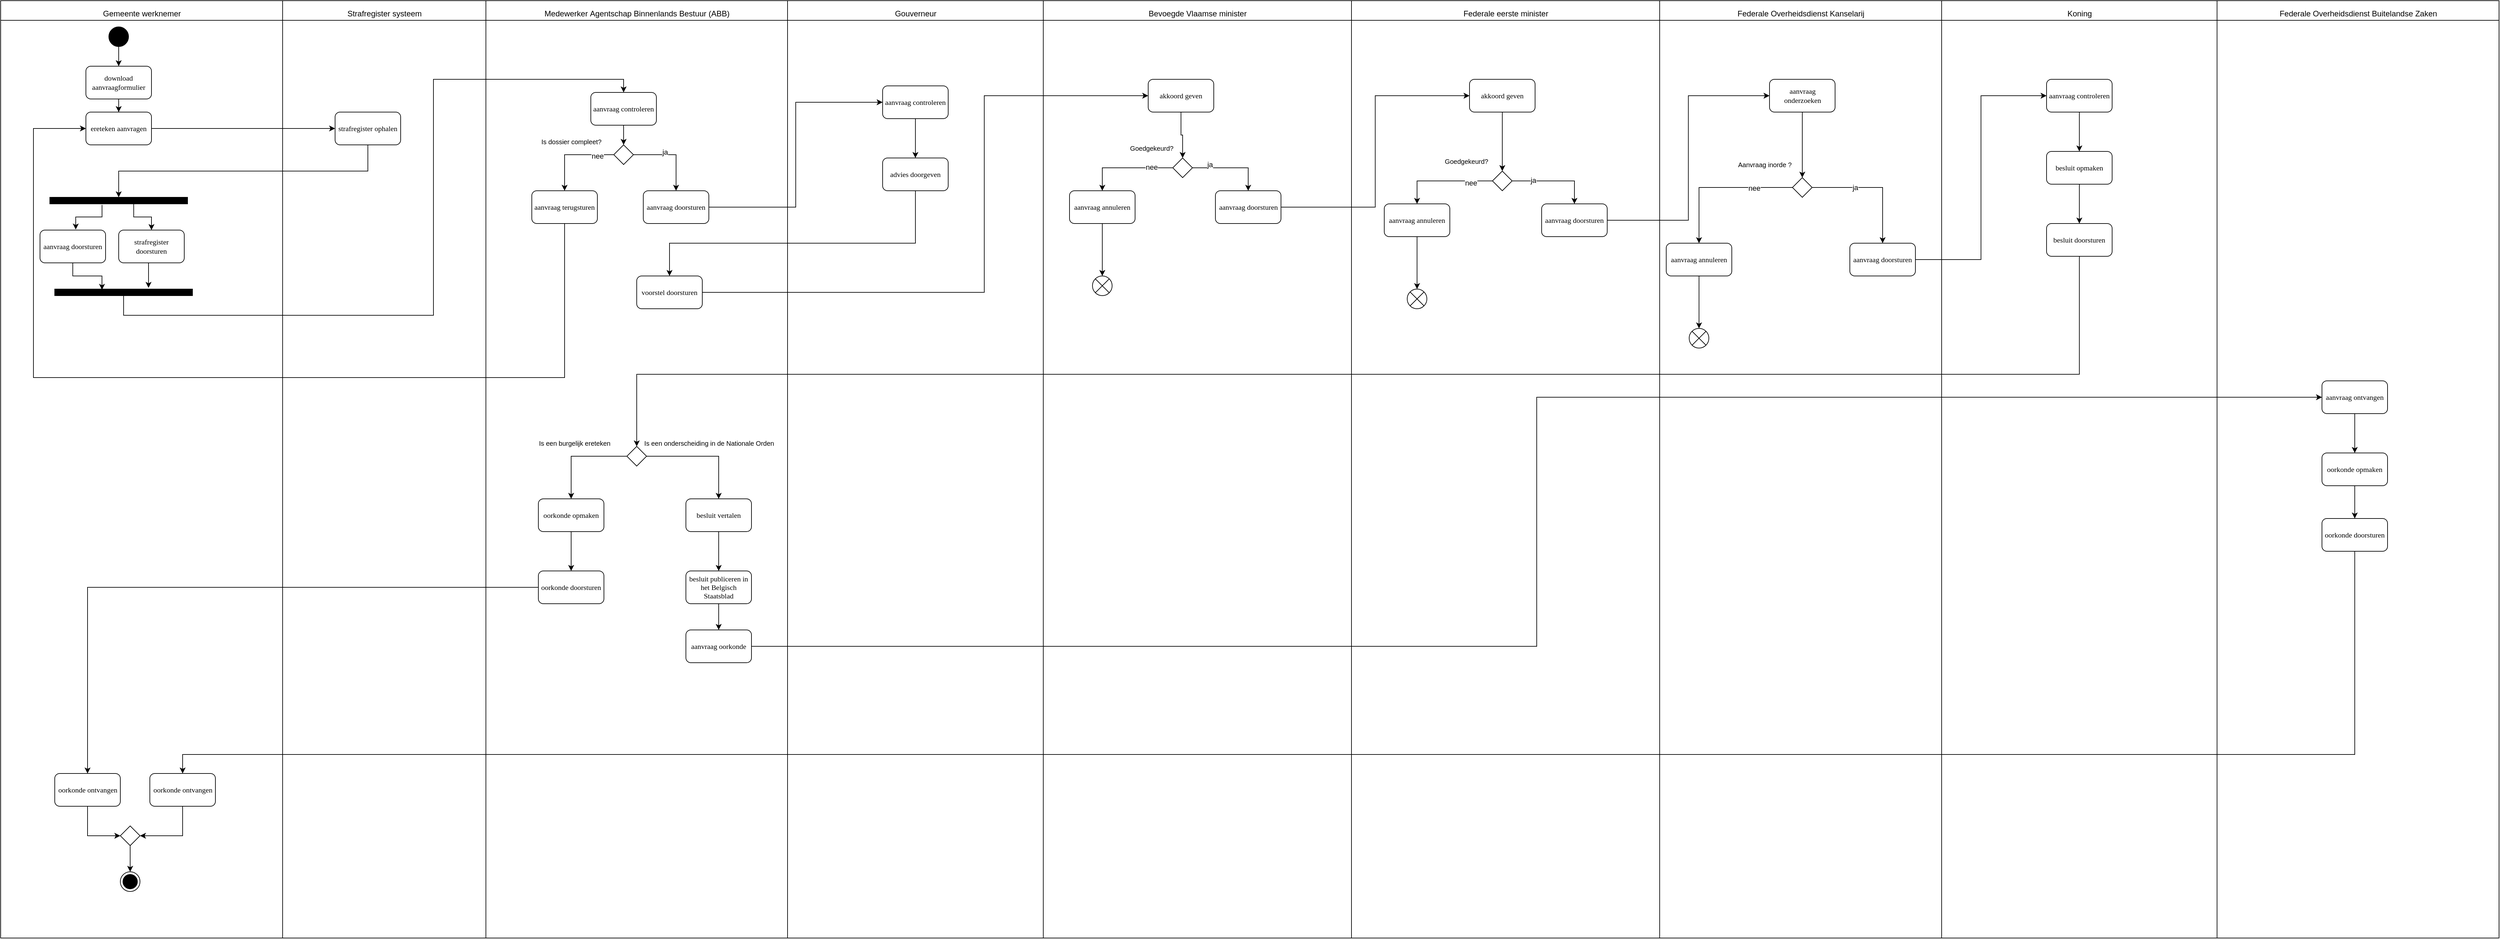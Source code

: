 <mxfile version="20.2.3" type="device"><diagram id="ZHenVUtdvTATAbaUtTwY" name="Pagina-1"><mxGraphModel dx="1278" dy="2241" grid="1" gridSize="10" guides="1" tooltips="1" connect="1" arrows="1" fold="1" page="1" pageScale="1" pageWidth="900" pageHeight="1600" math="0" shadow="0"><root><mxCell id="0"/><mxCell id="1" parent="0"/><mxCell id="qeYb6-Mk7p1NM57O7SrZ-1" value="&lt;font style=&quot;font-size: 12px; font-weight: normal;&quot;&gt;Gemeente werknemer&lt;/font&gt;" style="swimlane;html=1;startSize=30;fontSize=26;" parent="1" vertex="1"><mxGeometry y="-630" width="430" height="1430" as="geometry"><mxRectangle x="50" y="-620" width="70" height="40" as="alternateBounds"/></mxGeometry></mxCell><mxCell id="qeYb6-Mk7p1NM57O7SrZ-23" style="edgeStyle=orthogonalEdgeStyle;rounded=0;orthogonalLoop=1;jettySize=auto;html=1;entryX=0.5;entryY=0;entryDx=0;entryDy=0;startArrow=none;" parent="qeYb6-Mk7p1NM57O7SrZ-1" source="pEAK2WOmN5JxyxvZKZ4H-2" target="pEAK2WOmN5JxyxvZKZ4H-1" edge="1"><mxGeometry relative="1" as="geometry"><mxPoint x="180" y="110" as="targetPoint"/></mxGeometry></mxCell><mxCell id="pEAK2WOmN5JxyxvZKZ4H-4" style="edgeStyle=orthogonalEdgeStyle;rounded=0;orthogonalLoop=1;jettySize=auto;html=1;entryX=0.5;entryY=0;entryDx=0;entryDy=0;" parent="qeYb6-Mk7p1NM57O7SrZ-1" source="qeYb6-Mk7p1NM57O7SrZ-3" target="pEAK2WOmN5JxyxvZKZ4H-2" edge="1"><mxGeometry relative="1" as="geometry"/></mxCell><mxCell id="qeYb6-Mk7p1NM57O7SrZ-3" value="" style="ellipse;whiteSpace=wrap;html=1;rounded=0;shadow=0;comic=0;labelBackgroundColor=none;strokeWidth=1;fillColor=#000000;fontFamily=Verdana;fontSize=12;align=center;" parent="qeYb6-Mk7p1NM57O7SrZ-1" vertex="1"><mxGeometry x="165" y="40" width="30" height="30" as="geometry"/></mxCell><mxCell id="Xzkce-4FoRbqYDj6auFc-2" style="edgeStyle=orthogonalEdgeStyle;rounded=0;orthogonalLoop=1;jettySize=auto;html=1;entryX=0;entryY=0.5;entryDx=0;entryDy=0;" parent="qeYb6-Mk7p1NM57O7SrZ-1" edge="1"><mxGeometry relative="1" as="geometry"><mxPoint x="205.2" y="4730" as="sourcePoint"/></mxGeometry></mxCell><mxCell id="Xzkce-4FoRbqYDj6auFc-3" style="edgeStyle=orthogonalEdgeStyle;rounded=0;orthogonalLoop=1;jettySize=auto;html=1;entryX=1;entryY=0.5;entryDx=0;entryDy=0;" parent="qeYb6-Mk7p1NM57O7SrZ-1" edge="1"><mxGeometry relative="1" as="geometry"><Array as="points"><mxPoint x="350" y="4775"/></Array><mxPoint x="350" y="4730" as="sourcePoint"/></mxGeometry></mxCell><mxCell id="pEAK2WOmN5JxyxvZKZ4H-1" value="&lt;span style=&quot;font-size: 11px;&quot;&gt;ereteken aanvragen&lt;/span&gt;" style="rounded=1;whiteSpace=wrap;html=1;shadow=0;labelBackgroundColor=none;strokeWidth=1;fontFamily=Verdana;fontSize=8;align=center;" parent="qeYb6-Mk7p1NM57O7SrZ-1" vertex="1"><mxGeometry x="130" y="170" width="100" height="50" as="geometry"/></mxCell><mxCell id="pEAK2WOmN5JxyxvZKZ4H-2" value="&lt;span style=&quot;font-size: 11px;&quot;&gt;download aanvraagformulier&lt;/span&gt;" style="rounded=1;whiteSpace=wrap;html=1;shadow=0;labelBackgroundColor=none;strokeWidth=1;fontFamily=Verdana;fontSize=8;align=center;" parent="qeYb6-Mk7p1NM57O7SrZ-1" vertex="1"><mxGeometry x="130" y="100" width="100" height="50" as="geometry"/></mxCell><mxCell id="pEAK2WOmN5JxyxvZKZ4H-107" style="edgeStyle=orthogonalEdgeStyle;rounded=0;orthogonalLoop=1;jettySize=auto;html=1;entryX=0.343;entryY=0.113;entryDx=0;entryDy=0;entryPerimeter=0;" parent="qeYb6-Mk7p1NM57O7SrZ-1" source="pEAK2WOmN5JxyxvZKZ4H-5" target="pEAK2WOmN5JxyxvZKZ4H-106" edge="1"><mxGeometry relative="1" as="geometry"/></mxCell><mxCell id="pEAK2WOmN5JxyxvZKZ4H-5" value="&lt;span style=&quot;font-size: 11px;&quot;&gt;aanvraag doorsturen&lt;/span&gt;" style="rounded=1;whiteSpace=wrap;html=1;shadow=0;labelBackgroundColor=none;strokeWidth=1;fontFamily=Verdana;fontSize=8;align=center;" parent="qeYb6-Mk7p1NM57O7SrZ-1" vertex="1"><mxGeometry x="60" y="350" width="100" height="50" as="geometry"/></mxCell><mxCell id="pEAK2WOmN5JxyxvZKZ4H-89" style="edgeStyle=orthogonalEdgeStyle;rounded=0;orthogonalLoop=1;jettySize=auto;html=1;entryX=0;entryY=0.5;entryDx=0;entryDy=0;" parent="qeYb6-Mk7p1NM57O7SrZ-1" source="pEAK2WOmN5JxyxvZKZ4H-84" target="pEAK2WOmN5JxyxvZKZ4H-87" edge="1"><mxGeometry relative="1" as="geometry"/></mxCell><mxCell id="pEAK2WOmN5JxyxvZKZ4H-84" value="&lt;span style=&quot;font-size: 11px;&quot;&gt;oorkonde ontvangen&lt;/span&gt;" style="rounded=1;whiteSpace=wrap;html=1;shadow=0;labelBackgroundColor=none;strokeWidth=1;fontFamily=Verdana;fontSize=8;align=center;" parent="qeYb6-Mk7p1NM57O7SrZ-1" vertex="1"><mxGeometry x="82.5" y="1179" width="100" height="50" as="geometry"/></mxCell><mxCell id="pEAK2WOmN5JxyxvZKZ4H-90" style="edgeStyle=orthogonalEdgeStyle;rounded=0;orthogonalLoop=1;jettySize=auto;html=1;entryX=1;entryY=0.5;entryDx=0;entryDy=0;exitX=0.5;exitY=1;exitDx=0;exitDy=0;" parent="qeYb6-Mk7p1NM57O7SrZ-1" source="pEAK2WOmN5JxyxvZKZ4H-85" target="pEAK2WOmN5JxyxvZKZ4H-87" edge="1"><mxGeometry relative="1" as="geometry"/></mxCell><mxCell id="pEAK2WOmN5JxyxvZKZ4H-85" value="&lt;span style=&quot;font-size: 11px;&quot;&gt;oorkonde ontvangen&lt;/span&gt;" style="rounded=1;whiteSpace=wrap;html=1;shadow=0;labelBackgroundColor=none;strokeWidth=1;fontFamily=Verdana;fontSize=8;align=center;" parent="qeYb6-Mk7p1NM57O7SrZ-1" vertex="1"><mxGeometry x="227.5" y="1179" width="100" height="50" as="geometry"/></mxCell><mxCell id="pEAK2WOmN5JxyxvZKZ4H-86" value="" style="ellipse;html=1;shape=endState;fillColor=#000000;strokeColor=#000000;fontSize=26;" parent="qeYb6-Mk7p1NM57O7SrZ-1" vertex="1"><mxGeometry x="182.5" y="1329" width="30" height="30" as="geometry"/></mxCell><mxCell id="pEAK2WOmN5JxyxvZKZ4H-91" style="edgeStyle=orthogonalEdgeStyle;rounded=0;orthogonalLoop=1;jettySize=auto;html=1;entryX=0.5;entryY=0;entryDx=0;entryDy=0;" parent="qeYb6-Mk7p1NM57O7SrZ-1" source="pEAK2WOmN5JxyxvZKZ4H-87" target="pEAK2WOmN5JxyxvZKZ4H-86" edge="1"><mxGeometry relative="1" as="geometry"/></mxCell><mxCell id="pEAK2WOmN5JxyxvZKZ4H-87" value="" style="rhombus;fontSize=26;" parent="qeYb6-Mk7p1NM57O7SrZ-1" vertex="1"><mxGeometry x="182.5" y="1259" width="30" height="30" as="geometry"/></mxCell><mxCell id="pEAK2WOmN5JxyxvZKZ4H-104" style="edgeStyle=orthogonalEdgeStyle;rounded=0;orthogonalLoop=1;jettySize=auto;html=1;entryX=0.545;entryY=-0.017;entryDx=0;entryDy=0;entryPerimeter=0;exitX=0.379;exitY=1.163;exitDx=0;exitDy=0;exitPerimeter=0;" parent="qeYb6-Mk7p1NM57O7SrZ-1" source="pEAK2WOmN5JxyxvZKZ4H-101" target="pEAK2WOmN5JxyxvZKZ4H-5" edge="1"><mxGeometry relative="1" as="geometry"/></mxCell><mxCell id="pEAK2WOmN5JxyxvZKZ4H-101" value="" style="whiteSpace=wrap;html=1;rounded=0;shadow=0;comic=0;labelBackgroundColor=none;strokeWidth=1;fillColor=#000000;fontFamily=Verdana;fontSize=12;align=center;rotation=0;" parent="qeYb6-Mk7p1NM57O7SrZ-1" vertex="1"><mxGeometry x="75" y="300" width="210" height="10" as="geometry"/></mxCell><mxCell id="pEAK2WOmN5JxyxvZKZ4H-106" value="" style="whiteSpace=wrap;html=1;rounded=0;shadow=0;comic=0;labelBackgroundColor=none;strokeWidth=1;fillColor=#000000;fontFamily=Verdana;fontSize=12;align=center;rotation=0;" parent="qeYb6-Mk7p1NM57O7SrZ-1" vertex="1"><mxGeometry x="82.5" y="440" width="210" height="10" as="geometry"/></mxCell><mxCell id="IeJRQViOkIE158SjXDlc-4" style="edgeStyle=orthogonalEdgeStyle;rounded=0;orthogonalLoop=1;jettySize=auto;html=1;exitX=0.609;exitY=1;exitDx=0;exitDy=0;exitPerimeter=0;" parent="qeYb6-Mk7p1NM57O7SrZ-1" source="pEAK2WOmN5JxyxvZKZ4H-101" target="pEAK2WOmN5JxyxvZKZ4H-103" edge="1"><mxGeometry relative="1" as="geometry"/></mxCell><mxCell id="pEAK2WOmN5JxyxvZKZ4H-103" value="&lt;span style=&quot;font-size: 11px;&quot;&gt;strafregister doorsturen&lt;/span&gt;" style="rounded=1;whiteSpace=wrap;html=1;shadow=0;labelBackgroundColor=none;strokeWidth=1;fontFamily=Verdana;fontSize=8;align=center;" parent="qeYb6-Mk7p1NM57O7SrZ-1" vertex="1"><mxGeometry x="180" y="350" width="100" height="50" as="geometry"/></mxCell><mxCell id="pEAK2WOmN5JxyxvZKZ4H-108" style="edgeStyle=orthogonalEdgeStyle;rounded=0;orthogonalLoop=1;jettySize=auto;html=1;entryX=0.681;entryY=-0.187;entryDx=0;entryDy=0;entryPerimeter=0;exitX=0.5;exitY=1;exitDx=0;exitDy=0;" parent="qeYb6-Mk7p1NM57O7SrZ-1" source="pEAK2WOmN5JxyxvZKZ4H-103" target="pEAK2WOmN5JxyxvZKZ4H-106" edge="1"><mxGeometry relative="1" as="geometry"/></mxCell><mxCell id="qeYb6-Mk7p1NM57O7SrZ-5" value="&lt;font style=&quot;font-size: 12px; font-weight: normal;&quot;&gt;Medewerker&amp;nbsp;Agentschap Binnenlands Bestuur (ABB)&lt;/font&gt;" style="swimlane;html=1;startSize=30;fontSize=26;movable=1;resizable=1;rotatable=1;deletable=1;editable=1;connectable=1;" parent="1" vertex="1"><mxGeometry x="740" y="-630" width="460" height="1430" as="geometry"><mxRectangle x="50" y="-620" width="70" height="40" as="alternateBounds"/></mxGeometry></mxCell><mxCell id="8twhK0O1LXAX3PJHNR0f-30" style="edgeStyle=orthogonalEdgeStyle;rounded=0;orthogonalLoop=1;jettySize=auto;html=1;entryX=0.5;entryY=0;entryDx=0;entryDy=0;fontSize=10;" parent="qeYb6-Mk7p1NM57O7SrZ-5" edge="1"><mxGeometry relative="1" as="geometry"><mxPoint x="180" y="1870" as="sourcePoint"/></mxGeometry></mxCell><mxCell id="8twhK0O1LXAX3PJHNR0f-85" style="edgeStyle=orthogonalEdgeStyle;rounded=0;orthogonalLoop=1;jettySize=auto;html=1;entryX=0.5;entryY=0;entryDx=0;entryDy=0;fontSize=10;" parent="qeYb6-Mk7p1NM57O7SrZ-5" edge="1"><mxGeometry relative="1" as="geometry"><mxPoint x="215" y="2360" as="targetPoint"/></mxGeometry></mxCell><mxCell id="8twhK0O1LXAX3PJHNR0f-89" style="edgeStyle=orthogonalEdgeStyle;rounded=0;orthogonalLoop=1;jettySize=auto;html=1;entryX=0.5;entryY=0;entryDx=0;entryDy=0;fontSize=10;" parent="qeYb6-Mk7p1NM57O7SrZ-5" edge="1"><mxGeometry relative="1" as="geometry"><mxPoint x="450" y="2360" as="targetPoint"/></mxGeometry></mxCell><mxCell id="pEAK2WOmN5JxyxvZKZ4H-11" style="edgeStyle=orthogonalEdgeStyle;rounded=0;orthogonalLoop=1;jettySize=auto;html=1;entryX=0.5;entryY=0;entryDx=0;entryDy=0;" parent="qeYb6-Mk7p1NM57O7SrZ-5" source="pEAK2WOmN5JxyxvZKZ4H-6" target="pEAK2WOmN5JxyxvZKZ4H-8" edge="1"><mxGeometry relative="1" as="geometry"/></mxCell><mxCell id="pEAK2WOmN5JxyxvZKZ4H-6" value="&lt;span style=&quot;font-size: 11px;&quot;&gt;aanvraag controleren&lt;/span&gt;" style="rounded=1;whiteSpace=wrap;html=1;shadow=0;labelBackgroundColor=none;strokeWidth=1;fontFamily=Verdana;fontSize=8;align=center;" parent="qeYb6-Mk7p1NM57O7SrZ-5" vertex="1"><mxGeometry x="160" y="140" width="100" height="50" as="geometry"/></mxCell><mxCell id="pEAK2WOmN5JxyxvZKZ4H-12" style="edgeStyle=orthogonalEdgeStyle;rounded=0;orthogonalLoop=1;jettySize=auto;html=1;entryX=0.5;entryY=0;entryDx=0;entryDy=0;" parent="qeYb6-Mk7p1NM57O7SrZ-5" source="pEAK2WOmN5JxyxvZKZ4H-8" target="pEAK2WOmN5JxyxvZKZ4H-10" edge="1"><mxGeometry relative="1" as="geometry"/></mxCell><mxCell id="pEAK2WOmN5JxyxvZKZ4H-13" value="nee" style="edgeLabel;html=1;align=center;verticalAlign=middle;resizable=0;points=[];" parent="pEAK2WOmN5JxyxvZKZ4H-12" vertex="1" connectable="0"><mxGeometry x="-0.619" y="2" relative="1" as="geometry"><mxPoint as="offset"/></mxGeometry></mxCell><mxCell id="pEAK2WOmN5JxyxvZKZ4H-16" style="edgeStyle=orthogonalEdgeStyle;rounded=0;orthogonalLoop=1;jettySize=auto;html=1;entryX=0.5;entryY=0;entryDx=0;entryDy=0;" parent="qeYb6-Mk7p1NM57O7SrZ-5" source="pEAK2WOmN5JxyxvZKZ4H-8" target="pEAK2WOmN5JxyxvZKZ4H-15" edge="1"><mxGeometry relative="1" as="geometry"/></mxCell><mxCell id="pEAK2WOmN5JxyxvZKZ4H-17" value="ja" style="edgeLabel;html=1;align=center;verticalAlign=middle;resizable=0;points=[];" parent="pEAK2WOmN5JxyxvZKZ4H-16" vertex="1" connectable="0"><mxGeometry x="-0.2" y="4" relative="1" as="geometry"><mxPoint as="offset"/></mxGeometry></mxCell><mxCell id="pEAK2WOmN5JxyxvZKZ4H-8" value="" style="rhombus;fontSize=26;" parent="qeYb6-Mk7p1NM57O7SrZ-5" vertex="1"><mxGeometry x="195" y="220" width="30" height="30" as="geometry"/></mxCell><mxCell id="pEAK2WOmN5JxyxvZKZ4H-9" value="Is dossier compleet?" style="text;html=1;align=center;verticalAlign=middle;resizable=0;points=[];autosize=1;strokeColor=none;fillColor=none;fontSize=10;" parent="qeYb6-Mk7p1NM57O7SrZ-5" vertex="1"><mxGeometry x="70" y="200" width="120" height="30" as="geometry"/></mxCell><mxCell id="pEAK2WOmN5JxyxvZKZ4H-10" value="&lt;span style=&quot;font-size: 11px;&quot;&gt;aanvraag terugsturen&lt;/span&gt;" style="rounded=1;whiteSpace=wrap;html=1;shadow=0;labelBackgroundColor=none;strokeWidth=1;fontFamily=Verdana;fontSize=8;align=center;" parent="qeYb6-Mk7p1NM57O7SrZ-5" vertex="1"><mxGeometry x="70" y="290" width="100" height="50" as="geometry"/></mxCell><mxCell id="pEAK2WOmN5JxyxvZKZ4H-15" value="&lt;span style=&quot;font-size: 11px;&quot;&gt;aanvraag doorsturen&lt;/span&gt;" style="rounded=1;whiteSpace=wrap;html=1;shadow=0;labelBackgroundColor=none;strokeWidth=1;fontFamily=Verdana;fontSize=8;align=center;" parent="qeYb6-Mk7p1NM57O7SrZ-5" vertex="1"><mxGeometry x="240" y="290" width="100" height="50" as="geometry"/></mxCell><mxCell id="pEAK2WOmN5JxyxvZKZ4H-22" value="&lt;span style=&quot;font-size: 11px;&quot;&gt;voorstel doorsturen&lt;/span&gt;" style="rounded=1;whiteSpace=wrap;html=1;shadow=0;labelBackgroundColor=none;strokeWidth=1;fontFamily=Verdana;fontSize=8;align=center;" parent="qeYb6-Mk7p1NM57O7SrZ-5" vertex="1"><mxGeometry x="230" y="420" width="100" height="50" as="geometry"/></mxCell><mxCell id="pEAK2WOmN5JxyxvZKZ4H-82" style="edgeStyle=orthogonalEdgeStyle;rounded=0;orthogonalLoop=1;jettySize=auto;html=1;entryX=0.5;entryY=0;entryDx=0;entryDy=0;" parent="qeYb6-Mk7p1NM57O7SrZ-5" source="pEAK2WOmN5JxyxvZKZ4H-69" target="pEAK2WOmN5JxyxvZKZ4H-70" edge="1"><mxGeometry relative="1" as="geometry"/></mxCell><mxCell id="pEAK2WOmN5JxyxvZKZ4H-69" value="&lt;span style=&quot;font-size: 11px;&quot;&gt;besluit vertalen&lt;/span&gt;" style="rounded=1;whiteSpace=wrap;html=1;shadow=0;labelBackgroundColor=none;strokeWidth=1;fontFamily=Verdana;fontSize=8;align=center;" parent="qeYb6-Mk7p1NM57O7SrZ-5" vertex="1"><mxGeometry x="305" y="760" width="100" height="50" as="geometry"/></mxCell><mxCell id="pEAK2WOmN5JxyxvZKZ4H-83" style="edgeStyle=orthogonalEdgeStyle;rounded=0;orthogonalLoop=1;jettySize=auto;html=1;entryX=0.5;entryY=0;entryDx=0;entryDy=0;" parent="qeYb6-Mk7p1NM57O7SrZ-5" source="pEAK2WOmN5JxyxvZKZ4H-70" target="pEAK2WOmN5JxyxvZKZ4H-71" edge="1"><mxGeometry relative="1" as="geometry"/></mxCell><mxCell id="pEAK2WOmN5JxyxvZKZ4H-70" value="&lt;span style=&quot;font-size: 11px;&quot;&gt;besluit publiceren in het Belgisch Staatsblad&lt;/span&gt;" style="rounded=1;whiteSpace=wrap;html=1;shadow=0;labelBackgroundColor=none;strokeWidth=1;fontFamily=Verdana;fontSize=8;align=center;" parent="qeYb6-Mk7p1NM57O7SrZ-5" vertex="1"><mxGeometry x="305" y="870" width="100" height="50" as="geometry"/></mxCell><mxCell id="pEAK2WOmN5JxyxvZKZ4H-71" value="&lt;span style=&quot;font-size: 11px;&quot;&gt;aanvraag oorkonde&lt;/span&gt;" style="rounded=1;whiteSpace=wrap;html=1;shadow=0;labelBackgroundColor=none;strokeWidth=1;fontFamily=Verdana;fontSize=8;align=center;" parent="qeYb6-Mk7p1NM57O7SrZ-5" vertex="1"><mxGeometry x="305" y="960" width="100" height="50" as="geometry"/></mxCell><mxCell id="pEAK2WOmN5JxyxvZKZ4H-78" style="edgeStyle=orthogonalEdgeStyle;rounded=0;orthogonalLoop=1;jettySize=auto;html=1;" parent="qeYb6-Mk7p1NM57O7SrZ-5" source="pEAK2WOmN5JxyxvZKZ4H-72" target="pEAK2WOmN5JxyxvZKZ4H-75" edge="1"><mxGeometry relative="1" as="geometry"/></mxCell><mxCell id="pEAK2WOmN5JxyxvZKZ4H-80" style="edgeStyle=orthogonalEdgeStyle;rounded=0;orthogonalLoop=1;jettySize=auto;html=1;entryX=0.5;entryY=0;entryDx=0;entryDy=0;" parent="qeYb6-Mk7p1NM57O7SrZ-5" source="pEAK2WOmN5JxyxvZKZ4H-72" target="pEAK2WOmN5JxyxvZKZ4H-69" edge="1"><mxGeometry relative="1" as="geometry"/></mxCell><mxCell id="pEAK2WOmN5JxyxvZKZ4H-72" value="" style="rhombus;fontSize=26;" parent="qeYb6-Mk7p1NM57O7SrZ-5" vertex="1"><mxGeometry x="215" y="680" width="30" height="30" as="geometry"/></mxCell><mxCell id="pEAK2WOmN5JxyxvZKZ4H-73" value="Is een onderscheiding in de Nationale Orden" style="text;html=1;align=center;verticalAlign=middle;resizable=0;points=[];autosize=1;strokeColor=none;fillColor=none;fontSize=10;" parent="qeYb6-Mk7p1NM57O7SrZ-5" vertex="1"><mxGeometry x="230" y="660" width="220" height="30" as="geometry"/></mxCell><mxCell id="pEAK2WOmN5JxyxvZKZ4H-74" value="Is een burgelijk ereteken" style="text;html=1;align=center;verticalAlign=middle;resizable=0;points=[];autosize=1;strokeColor=none;fillColor=none;fontSize=10;" parent="qeYb6-Mk7p1NM57O7SrZ-5" vertex="1"><mxGeometry x="70" y="660" width="130" height="30" as="geometry"/></mxCell><mxCell id="pEAK2WOmN5JxyxvZKZ4H-81" style="edgeStyle=orthogonalEdgeStyle;rounded=0;orthogonalLoop=1;jettySize=auto;html=1;entryX=0.5;entryY=0;entryDx=0;entryDy=0;" parent="qeYb6-Mk7p1NM57O7SrZ-5" source="pEAK2WOmN5JxyxvZKZ4H-75" target="pEAK2WOmN5JxyxvZKZ4H-76" edge="1"><mxGeometry relative="1" as="geometry"/></mxCell><mxCell id="pEAK2WOmN5JxyxvZKZ4H-75" value="&lt;span style=&quot;font-size: 11px;&quot;&gt;oorkonde opmaken&lt;/span&gt;" style="rounded=1;whiteSpace=wrap;html=1;shadow=0;labelBackgroundColor=none;strokeWidth=1;fontFamily=Verdana;fontSize=8;align=center;" parent="qeYb6-Mk7p1NM57O7SrZ-5" vertex="1"><mxGeometry x="80" y="760" width="100" height="50" as="geometry"/></mxCell><mxCell id="pEAK2WOmN5JxyxvZKZ4H-76" value="&lt;span style=&quot;font-size: 11px;&quot;&gt;oorkonde doorsturen&lt;/span&gt;" style="rounded=1;whiteSpace=wrap;html=1;shadow=0;labelBackgroundColor=none;strokeWidth=1;fontFamily=Verdana;fontSize=8;align=center;" parent="qeYb6-Mk7p1NM57O7SrZ-5" vertex="1"><mxGeometry x="80" y="870" width="100" height="50" as="geometry"/></mxCell><mxCell id="8twhK0O1LXAX3PJHNR0f-33" value="&lt;font style=&quot;font-size: 12px; font-weight: normal;&quot;&gt;Gouverneur&lt;/font&gt;" style="swimlane;html=1;startSize=30;fontSize=26;movable=1;resizable=1;rotatable=1;deletable=1;editable=1;connectable=1;" parent="1" vertex="1"><mxGeometry x="1200" y="-630" width="390" height="1430" as="geometry"><mxRectangle x="50" y="-620" width="70" height="40" as="alternateBounds"/></mxGeometry></mxCell><mxCell id="8twhK0O1LXAX3PJHNR0f-34" style="edgeStyle=orthogonalEdgeStyle;rounded=0;orthogonalLoop=1;jettySize=auto;html=1;entryX=0.5;entryY=0;entryDx=0;entryDy=0;fontSize=10;" parent="8twhK0O1LXAX3PJHNR0f-33" edge="1"><mxGeometry relative="1" as="geometry"><mxPoint x="180" y="1870" as="sourcePoint"/></mxGeometry></mxCell><mxCell id="pEAK2WOmN5JxyxvZKZ4H-21" style="edgeStyle=orthogonalEdgeStyle;rounded=0;orthogonalLoop=1;jettySize=auto;html=1;entryX=0.5;entryY=0;entryDx=0;entryDy=0;" parent="8twhK0O1LXAX3PJHNR0f-33" source="pEAK2WOmN5JxyxvZKZ4H-18" target="pEAK2WOmN5JxyxvZKZ4H-19" edge="1"><mxGeometry relative="1" as="geometry"/></mxCell><mxCell id="pEAK2WOmN5JxyxvZKZ4H-18" value="&lt;span style=&quot;font-size: 11px;&quot;&gt;aanvraag controleren&lt;/span&gt;" style="rounded=1;whiteSpace=wrap;html=1;shadow=0;labelBackgroundColor=none;strokeWidth=1;fontFamily=Verdana;fontSize=8;align=center;" parent="8twhK0O1LXAX3PJHNR0f-33" vertex="1"><mxGeometry x="145" y="130" width="100" height="50" as="geometry"/></mxCell><mxCell id="pEAK2WOmN5JxyxvZKZ4H-19" value="&lt;span style=&quot;font-size: 11px;&quot;&gt;advies doorgeven&lt;/span&gt;" style="rounded=1;whiteSpace=wrap;html=1;shadow=0;labelBackgroundColor=none;strokeWidth=1;fontFamily=Verdana;fontSize=8;align=center;" parent="8twhK0O1LXAX3PJHNR0f-33" vertex="1"><mxGeometry x="145" y="240" width="100" height="50" as="geometry"/></mxCell><mxCell id="8twhK0O1LXAX3PJHNR0f-40" style="edgeStyle=orthogonalEdgeStyle;rounded=0;orthogonalLoop=1;jettySize=auto;html=1;entryX=0.5;entryY=0;entryDx=0;entryDy=0;fontSize=10;" parent="1" edge="1"><mxGeometry relative="1" as="geometry"><mxPoint x="620" y="1320" as="sourcePoint"/><Array as="points"><mxPoint x="980" y="1320"/></Array></mxGeometry></mxCell><mxCell id="dqIwUDd032EUe0eFCUuS-20" value="&lt;font style=&quot;font-size: 12px; font-weight: normal;&quot;&gt;Bevoegde Vlaamse minister&lt;/font&gt;" style="swimlane;html=1;startSize=30;fontSize=26;movable=1;resizable=1;rotatable=1;deletable=1;editable=1;connectable=1;" parent="1" vertex="1"><mxGeometry x="1590" y="-630" width="470" height="1430" as="geometry"><mxRectangle x="50" y="-620" width="70" height="40" as="alternateBounds"/></mxGeometry></mxCell><mxCell id="dqIwUDd032EUe0eFCUuS-21" style="edgeStyle=orthogonalEdgeStyle;rounded=0;orthogonalLoop=1;jettySize=auto;html=1;entryX=0.5;entryY=0;entryDx=0;entryDy=0;fontSize=10;" parent="dqIwUDd032EUe0eFCUuS-20" edge="1"><mxGeometry relative="1" as="geometry"><mxPoint x="180" y="1870" as="sourcePoint"/></mxGeometry></mxCell><mxCell id="dqIwUDd032EUe0eFCUuS-22" style="edgeStyle=orthogonalEdgeStyle;rounded=0;orthogonalLoop=1;jettySize=auto;html=1;entryX=0.5;entryY=0;entryDx=0;entryDy=0;" parent="dqIwUDd032EUe0eFCUuS-20" edge="1"><mxGeometry relative="1" as="geometry"><mxPoint x="265" y="2320" as="sourcePoint"/></mxGeometry></mxCell><mxCell id="dqIwUDd032EUe0eFCUuS-24" style="edgeStyle=orthogonalEdgeStyle;rounded=0;orthogonalLoop=1;jettySize=auto;html=1;entryX=0.5;entryY=0;entryDx=0;entryDy=0;" parent="dqIwUDd032EUe0eFCUuS-20" edge="1"><mxGeometry relative="1" as="geometry"><mxPoint x="265" y="2420" as="sourcePoint"/></mxGeometry></mxCell><mxCell id="pEAK2WOmN5JxyxvZKZ4H-24" value="&lt;span style=&quot;font-size: 11px;&quot;&gt;akkoord geven&lt;/span&gt;" style="rounded=1;whiteSpace=wrap;html=1;shadow=0;labelBackgroundColor=none;strokeWidth=1;fontFamily=Verdana;fontSize=8;align=center;" parent="dqIwUDd032EUe0eFCUuS-20" vertex="1"><mxGeometry x="160" y="120" width="100" height="50" as="geometry"/></mxCell><mxCell id="pEAK2WOmN5JxyxvZKZ4H-26" value="&lt;font style=&quot;font-size: 11px;&quot;&gt;aanvraag doorsturen&lt;/font&gt;" style="rounded=1;whiteSpace=wrap;html=1;shadow=0;labelBackgroundColor=none;strokeWidth=1;fontFamily=Verdana;fontSize=8;align=center;" parent="dqIwUDd032EUe0eFCUuS-20" vertex="1"><mxGeometry x="262.5" y="290" width="100" height="50" as="geometry"/></mxCell><mxCell id="pEAK2WOmN5JxyxvZKZ4H-31" style="edgeStyle=orthogonalEdgeStyle;rounded=0;orthogonalLoop=1;jettySize=auto;html=1;exitX=0.5;exitY=1;exitDx=0;exitDy=0;" parent="dqIwUDd032EUe0eFCUuS-20" source="pEAK2WOmN5JxyxvZKZ4H-24" target="pEAK2WOmN5JxyxvZKZ4H-27" edge="1"><mxGeometry relative="1" as="geometry"/></mxCell><mxCell id="pEAK2WOmN5JxyxvZKZ4H-32" style="edgeStyle=orthogonalEdgeStyle;rounded=0;orthogonalLoop=1;jettySize=auto;html=1;entryX=0.5;entryY=0;entryDx=0;entryDy=0;" parent="dqIwUDd032EUe0eFCUuS-20" source="pEAK2WOmN5JxyxvZKZ4H-27" target="pEAK2WOmN5JxyxvZKZ4H-29" edge="1"><mxGeometry relative="1" as="geometry"/></mxCell><mxCell id="pEAK2WOmN5JxyxvZKZ4H-33" value="nee" style="edgeLabel;html=1;align=center;verticalAlign=middle;resizable=0;points=[];" parent="pEAK2WOmN5JxyxvZKZ4H-32" vertex="1" connectable="0"><mxGeometry x="-0.53" y="-1" relative="1" as="geometry"><mxPoint x="1" as="offset"/></mxGeometry></mxCell><mxCell id="pEAK2WOmN5JxyxvZKZ4H-34" style="edgeStyle=orthogonalEdgeStyle;rounded=0;orthogonalLoop=1;jettySize=auto;html=1;entryX=0.5;entryY=0;entryDx=0;entryDy=0;" parent="dqIwUDd032EUe0eFCUuS-20" source="pEAK2WOmN5JxyxvZKZ4H-27" target="pEAK2WOmN5JxyxvZKZ4H-26" edge="1"><mxGeometry relative="1" as="geometry"/></mxCell><mxCell id="pEAK2WOmN5JxyxvZKZ4H-35" value="ja" style="edgeLabel;html=1;align=center;verticalAlign=middle;resizable=0;points=[];" parent="pEAK2WOmN5JxyxvZKZ4H-34" vertex="1" connectable="0"><mxGeometry x="-0.558" y="5" relative="1" as="geometry"><mxPoint as="offset"/></mxGeometry></mxCell><mxCell id="pEAK2WOmN5JxyxvZKZ4H-27" value="" style="rhombus;fontSize=26;" parent="dqIwUDd032EUe0eFCUuS-20" vertex="1"><mxGeometry x="197.5" y="240" width="30" height="30" as="geometry"/></mxCell><mxCell id="pEAK2WOmN5JxyxvZKZ4H-28" value="&lt;font style=&quot;font-size: 10px;&quot;&gt;Goedgekeurd?&lt;/font&gt;" style="text;html=1;align=center;verticalAlign=middle;resizable=0;points=[];autosize=1;strokeColor=none;fillColor=none;fontSize=11;" parent="dqIwUDd032EUe0eFCUuS-20" vertex="1"><mxGeometry x="120" y="210" width="90" height="30" as="geometry"/></mxCell><mxCell id="pEAK2WOmN5JxyxvZKZ4H-36" style="edgeStyle=orthogonalEdgeStyle;rounded=0;orthogonalLoop=1;jettySize=auto;html=1;entryX=0.5;entryY=0;entryDx=0;entryDy=0;" parent="dqIwUDd032EUe0eFCUuS-20" source="pEAK2WOmN5JxyxvZKZ4H-29" target="pEAK2WOmN5JxyxvZKZ4H-30" edge="1"><mxGeometry relative="1" as="geometry"/></mxCell><mxCell id="pEAK2WOmN5JxyxvZKZ4H-29" value="&lt;font style=&quot;font-size: 11px;&quot;&gt;aanvraag annuleren&lt;/font&gt;" style="rounded=1;whiteSpace=wrap;html=1;shadow=0;labelBackgroundColor=none;strokeWidth=1;fontFamily=Verdana;fontSize=8;align=center;" parent="dqIwUDd032EUe0eFCUuS-20" vertex="1"><mxGeometry x="40" y="290" width="100" height="50" as="geometry"/></mxCell><mxCell id="pEAK2WOmN5JxyxvZKZ4H-30" value="" style="shape=sumEllipse;perimeter=ellipsePerimeter;whiteSpace=wrap;html=1;backgroundOutline=1;fontSize=26;" parent="dqIwUDd032EUe0eFCUuS-20" vertex="1"><mxGeometry x="75" y="420" width="30" height="30" as="geometry"/></mxCell><mxCell id="dqIwUDd032EUe0eFCUuS-30" value="&lt;font style=&quot;font-size: 12px; font-weight: normal;&quot;&gt;Federale eerste minister&lt;/font&gt;" style="swimlane;html=1;startSize=30;fontSize=26;movable=1;resizable=1;rotatable=1;deletable=1;editable=1;connectable=1;" parent="1" vertex="1"><mxGeometry x="2060" y="-630" width="470" height="1430" as="geometry"><mxRectangle x="50" y="-620" width="70" height="40" as="alternateBounds"/></mxGeometry></mxCell><mxCell id="dqIwUDd032EUe0eFCUuS-31" style="edgeStyle=orthogonalEdgeStyle;rounded=0;orthogonalLoop=1;jettySize=auto;html=1;entryX=0.5;entryY=0;entryDx=0;entryDy=0;fontSize=10;" parent="dqIwUDd032EUe0eFCUuS-30" edge="1"><mxGeometry relative="1" as="geometry"><mxPoint x="180" y="1870" as="sourcePoint"/></mxGeometry></mxCell><mxCell id="dqIwUDd032EUe0eFCUuS-32" style="edgeStyle=orthogonalEdgeStyle;rounded=0;orthogonalLoop=1;jettySize=auto;html=1;entryX=0.5;entryY=0;entryDx=0;entryDy=0;" parent="dqIwUDd032EUe0eFCUuS-30" edge="1"><mxGeometry relative="1" as="geometry"><mxPoint x="265" y="2320" as="sourcePoint"/></mxGeometry></mxCell><mxCell id="dqIwUDd032EUe0eFCUuS-33" style="edgeStyle=orthogonalEdgeStyle;rounded=0;orthogonalLoop=1;jettySize=auto;html=1;entryX=0.5;entryY=0;entryDx=0;entryDy=0;" parent="dqIwUDd032EUe0eFCUuS-30" edge="1"><mxGeometry relative="1" as="geometry"><mxPoint x="265" y="2420" as="sourcePoint"/></mxGeometry></mxCell><mxCell id="pEAK2WOmN5JxyxvZKZ4H-44" style="edgeStyle=orthogonalEdgeStyle;rounded=0;orthogonalLoop=1;jettySize=auto;html=1;entryX=0.5;entryY=0;entryDx=0;entryDy=0;" parent="dqIwUDd032EUe0eFCUuS-30" source="pEAK2WOmN5JxyxvZKZ4H-37" target="pEAK2WOmN5JxyxvZKZ4H-39" edge="1"><mxGeometry relative="1" as="geometry"/></mxCell><mxCell id="pEAK2WOmN5JxyxvZKZ4H-37" value="&lt;font style=&quot;font-size: 11px;&quot;&gt;akkoord geven&lt;/font&gt;" style="rounded=1;whiteSpace=wrap;html=1;shadow=0;labelBackgroundColor=none;strokeWidth=1;fontFamily=Verdana;fontSize=8;align=center;" parent="dqIwUDd032EUe0eFCUuS-30" vertex="1"><mxGeometry x="180" y="120" width="100" height="50" as="geometry"/></mxCell><mxCell id="pEAK2WOmN5JxyxvZKZ4H-45" style="edgeStyle=orthogonalEdgeStyle;rounded=0;orthogonalLoop=1;jettySize=auto;html=1;entryX=0.5;entryY=0;entryDx=0;entryDy=0;" parent="dqIwUDd032EUe0eFCUuS-30" source="pEAK2WOmN5JxyxvZKZ4H-39" target="pEAK2WOmN5JxyxvZKZ4H-41" edge="1"><mxGeometry relative="1" as="geometry"/></mxCell><mxCell id="pEAK2WOmN5JxyxvZKZ4H-47" value="nee" style="edgeLabel;html=1;align=center;verticalAlign=middle;resizable=0;points=[];" parent="pEAK2WOmN5JxyxvZKZ4H-45" vertex="1" connectable="0"><mxGeometry x="-0.557" y="3" relative="1" as="geometry"><mxPoint as="offset"/></mxGeometry></mxCell><mxCell id="pEAK2WOmN5JxyxvZKZ4H-48" style="edgeStyle=orthogonalEdgeStyle;rounded=0;orthogonalLoop=1;jettySize=auto;html=1;entryX=0.5;entryY=0;entryDx=0;entryDy=0;" parent="dqIwUDd032EUe0eFCUuS-30" source="pEAK2WOmN5JxyxvZKZ4H-39" target="pEAK2WOmN5JxyxvZKZ4H-43" edge="1"><mxGeometry relative="1" as="geometry"/></mxCell><mxCell id="pEAK2WOmN5JxyxvZKZ4H-49" value="ja" style="edgeLabel;html=1;align=center;verticalAlign=middle;resizable=0;points=[];" parent="pEAK2WOmN5JxyxvZKZ4H-48" vertex="1" connectable="0"><mxGeometry x="-0.511" y="1" relative="1" as="geometry"><mxPoint as="offset"/></mxGeometry></mxCell><mxCell id="pEAK2WOmN5JxyxvZKZ4H-39" value="" style="rhombus;fontSize=26;" parent="dqIwUDd032EUe0eFCUuS-30" vertex="1"><mxGeometry x="215" y="260" width="30" height="30" as="geometry"/></mxCell><mxCell id="pEAK2WOmN5JxyxvZKZ4H-40" value="&lt;font style=&quot;font-size: 10px;&quot;&gt;Goedgekeurd?&lt;/font&gt;" style="text;html=1;align=center;verticalAlign=middle;resizable=0;points=[];autosize=1;strokeColor=none;fillColor=none;fontSize=11;" parent="dqIwUDd032EUe0eFCUuS-30" vertex="1"><mxGeometry x="130" y="230" width="90" height="30" as="geometry"/></mxCell><mxCell id="pEAK2WOmN5JxyxvZKZ4H-46" style="edgeStyle=orthogonalEdgeStyle;rounded=0;orthogonalLoop=1;jettySize=auto;html=1;entryX=0.5;entryY=0;entryDx=0;entryDy=0;" parent="dqIwUDd032EUe0eFCUuS-30" source="pEAK2WOmN5JxyxvZKZ4H-41" target="pEAK2WOmN5JxyxvZKZ4H-42" edge="1"><mxGeometry relative="1" as="geometry"/></mxCell><mxCell id="pEAK2WOmN5JxyxvZKZ4H-41" value="&lt;font style=&quot;font-size: 11px;&quot;&gt;aanvraag annuleren&lt;/font&gt;" style="rounded=1;whiteSpace=wrap;html=1;shadow=0;labelBackgroundColor=none;strokeWidth=1;fontFamily=Verdana;fontSize=8;align=center;" parent="dqIwUDd032EUe0eFCUuS-30" vertex="1"><mxGeometry x="50" y="310" width="100" height="50" as="geometry"/></mxCell><mxCell id="pEAK2WOmN5JxyxvZKZ4H-42" value="" style="shape=sumEllipse;perimeter=ellipsePerimeter;whiteSpace=wrap;html=1;backgroundOutline=1;fontSize=26;" parent="dqIwUDd032EUe0eFCUuS-30" vertex="1"><mxGeometry x="85" y="440" width="30" height="30" as="geometry"/></mxCell><mxCell id="pEAK2WOmN5JxyxvZKZ4H-43" value="&lt;font style=&quot;font-size: 11px;&quot;&gt;aanvraag doorsturen&lt;/font&gt;" style="rounded=1;whiteSpace=wrap;html=1;shadow=0;labelBackgroundColor=none;strokeWidth=1;fontFamily=Verdana;fontSize=8;align=center;" parent="dqIwUDd032EUe0eFCUuS-30" vertex="1"><mxGeometry x="290" y="310" width="100" height="50" as="geometry"/></mxCell><mxCell id="dqIwUDd032EUe0eFCUuS-71" value="&lt;font style=&quot;font-size: 12px; font-weight: normal;&quot;&gt;Federale Overheidsdienst Kanselarij&lt;/font&gt;" style="swimlane;html=1;startSize=30;fontSize=26;movable=1;resizable=1;rotatable=1;deletable=1;editable=1;connectable=1;" parent="1" vertex="1"><mxGeometry x="2530" y="-630" width="430" height="1430" as="geometry"><mxRectangle x="50" y="-620" width="70" height="40" as="alternateBounds"/></mxGeometry></mxCell><mxCell id="dqIwUDd032EUe0eFCUuS-72" style="edgeStyle=orthogonalEdgeStyle;rounded=0;orthogonalLoop=1;jettySize=auto;html=1;entryX=0.5;entryY=0;entryDx=0;entryDy=0;fontSize=10;" parent="dqIwUDd032EUe0eFCUuS-71" edge="1"><mxGeometry relative="1" as="geometry"><mxPoint x="180" y="1870" as="sourcePoint"/></mxGeometry></mxCell><mxCell id="dqIwUDd032EUe0eFCUuS-73" style="edgeStyle=orthogonalEdgeStyle;rounded=0;orthogonalLoop=1;jettySize=auto;html=1;entryX=0.5;entryY=0;entryDx=0;entryDy=0;" parent="dqIwUDd032EUe0eFCUuS-71" edge="1"><mxGeometry relative="1" as="geometry"><mxPoint x="265" y="2320" as="sourcePoint"/></mxGeometry></mxCell><mxCell id="dqIwUDd032EUe0eFCUuS-74" style="edgeStyle=orthogonalEdgeStyle;rounded=0;orthogonalLoop=1;jettySize=auto;html=1;entryX=0.5;entryY=0;entryDx=0;entryDy=0;" parent="dqIwUDd032EUe0eFCUuS-71" edge="1"><mxGeometry relative="1" as="geometry"><mxPoint x="265" y="2420" as="sourcePoint"/></mxGeometry></mxCell><mxCell id="dqIwUDd032EUe0eFCUuS-75" style="edgeStyle=orthogonalEdgeStyle;rounded=0;orthogonalLoop=1;jettySize=auto;html=1;entryX=0.5;entryY=0;entryDx=0;entryDy=0;fontSize=11;" parent="dqIwUDd032EUe0eFCUuS-71" edge="1"><mxGeometry relative="1" as="geometry"><mxPoint x="200" y="3010" as="sourcePoint"/></mxGeometry></mxCell><mxCell id="dqIwUDd032EUe0eFCUuS-77" style="edgeStyle=orthogonalEdgeStyle;rounded=0;orthogonalLoop=1;jettySize=auto;html=1;entryX=0.5;entryY=0;entryDx=0;entryDy=0;fontSize=10;" parent="dqIwUDd032EUe0eFCUuS-71" edge="1"><mxGeometry relative="1" as="geometry"><mxPoint x="200" y="3230" as="sourcePoint"/></mxGeometry></mxCell><mxCell id="dqIwUDd032EUe0eFCUuS-79" style="edgeStyle=orthogonalEdgeStyle;rounded=0;orthogonalLoop=1;jettySize=auto;html=1;entryX=0.5;entryY=0;entryDx=0;entryDy=0;fontSize=10;" parent="dqIwUDd032EUe0eFCUuS-71" edge="1"><mxGeometry relative="1" as="geometry"><mxPoint x="185" y="3335" as="sourcePoint"/></mxGeometry></mxCell><mxCell id="dqIwUDd032EUe0eFCUuS-82" style="edgeStyle=orthogonalEdgeStyle;rounded=0;orthogonalLoop=1;jettySize=auto;html=1;entryX=0.5;entryY=0;entryDx=0;entryDy=0;fontSize=10;" parent="dqIwUDd032EUe0eFCUuS-71" edge="1"><mxGeometry relative="1" as="geometry"><mxPoint x="70" y="3420" as="sourcePoint"/></mxGeometry></mxCell><mxCell id="pEAK2WOmN5JxyxvZKZ4H-57" style="edgeStyle=orthogonalEdgeStyle;rounded=0;orthogonalLoop=1;jettySize=auto;html=1;" parent="dqIwUDd032EUe0eFCUuS-71" source="pEAK2WOmN5JxyxvZKZ4H-50" target="pEAK2WOmN5JxyxvZKZ4H-51" edge="1"><mxGeometry relative="1" as="geometry"/></mxCell><mxCell id="pEAK2WOmN5JxyxvZKZ4H-50" value="&lt;font style=&quot;font-size: 11px;&quot;&gt;aanvraag onderzoeken&lt;/font&gt;" style="rounded=1;whiteSpace=wrap;html=1;shadow=0;labelBackgroundColor=none;strokeWidth=1;fontFamily=Verdana;fontSize=8;align=center;" parent="dqIwUDd032EUe0eFCUuS-71" vertex="1"><mxGeometry x="167.5" y="120" width="100" height="50" as="geometry"/></mxCell><mxCell id="pEAK2WOmN5JxyxvZKZ4H-58" style="edgeStyle=orthogonalEdgeStyle;rounded=0;orthogonalLoop=1;jettySize=auto;html=1;entryX=0.5;entryY=0;entryDx=0;entryDy=0;" parent="dqIwUDd032EUe0eFCUuS-71" source="pEAK2WOmN5JxyxvZKZ4H-51" target="pEAK2WOmN5JxyxvZKZ4H-52" edge="1"><mxGeometry relative="1" as="geometry"/></mxCell><mxCell id="pEAK2WOmN5JxyxvZKZ4H-60" value="nee" style="edgeLabel;html=1;align=center;verticalAlign=middle;resizable=0;points=[];" parent="pEAK2WOmN5JxyxvZKZ4H-58" vertex="1" connectable="0"><mxGeometry x="-0.477" y="1" relative="1" as="geometry"><mxPoint x="1" as="offset"/></mxGeometry></mxCell><mxCell id="pEAK2WOmN5JxyxvZKZ4H-59" style="edgeStyle=orthogonalEdgeStyle;rounded=0;orthogonalLoop=1;jettySize=auto;html=1;entryX=0.5;entryY=0;entryDx=0;entryDy=0;" parent="dqIwUDd032EUe0eFCUuS-71" source="pEAK2WOmN5JxyxvZKZ4H-51" target="pEAK2WOmN5JxyxvZKZ4H-54" edge="1"><mxGeometry relative="1" as="geometry"/></mxCell><mxCell id="pEAK2WOmN5JxyxvZKZ4H-61" value="ja" style="edgeLabel;html=1;align=center;verticalAlign=middle;resizable=0;points=[];" parent="pEAK2WOmN5JxyxvZKZ4H-59" vertex="1" connectable="0"><mxGeometry x="-0.33" relative="1" as="geometry"><mxPoint x="1" as="offset"/></mxGeometry></mxCell><mxCell id="pEAK2WOmN5JxyxvZKZ4H-51" value="" style="rhombus;fontSize=26;" parent="dqIwUDd032EUe0eFCUuS-71" vertex="1"><mxGeometry x="202.5" y="270" width="30" height="30" as="geometry"/></mxCell><mxCell id="pEAK2WOmN5JxyxvZKZ4H-62" style="edgeStyle=orthogonalEdgeStyle;rounded=0;orthogonalLoop=1;jettySize=auto;html=1;entryX=0.5;entryY=0;entryDx=0;entryDy=0;" parent="dqIwUDd032EUe0eFCUuS-71" source="pEAK2WOmN5JxyxvZKZ4H-52" target="pEAK2WOmN5JxyxvZKZ4H-53" edge="1"><mxGeometry relative="1" as="geometry"/></mxCell><mxCell id="pEAK2WOmN5JxyxvZKZ4H-52" value="&lt;font style=&quot;font-size: 11px;&quot;&gt;aanvraag annuleren&lt;/font&gt;" style="rounded=1;whiteSpace=wrap;html=1;shadow=0;labelBackgroundColor=none;strokeWidth=1;fontFamily=Verdana;fontSize=8;align=center;" parent="dqIwUDd032EUe0eFCUuS-71" vertex="1"><mxGeometry x="10" y="370" width="100" height="50" as="geometry"/></mxCell><mxCell id="pEAK2WOmN5JxyxvZKZ4H-53" value="" style="shape=sumEllipse;perimeter=ellipsePerimeter;whiteSpace=wrap;html=1;backgroundOutline=1;fontSize=26;" parent="dqIwUDd032EUe0eFCUuS-71" vertex="1"><mxGeometry x="45" y="500" width="30" height="30" as="geometry"/></mxCell><mxCell id="pEAK2WOmN5JxyxvZKZ4H-54" value="&lt;font style=&quot;font-size: 11px;&quot;&gt;aanvraag doorsturen&lt;/font&gt;" style="rounded=1;whiteSpace=wrap;html=1;shadow=0;labelBackgroundColor=none;strokeWidth=1;fontFamily=Verdana;fontSize=8;align=center;" parent="dqIwUDd032EUe0eFCUuS-71" vertex="1"><mxGeometry x="290" y="370" width="100" height="50" as="geometry"/></mxCell><mxCell id="pEAK2WOmN5JxyxvZKZ4H-55" value="Aanvraag inorde ?" style="text;html=1;align=center;verticalAlign=middle;resizable=0;points=[];autosize=1;strokeColor=none;fillColor=none;fontSize=10;" parent="dqIwUDd032EUe0eFCUuS-71" vertex="1"><mxGeometry x="105" y="235" width="110" height="30" as="geometry"/></mxCell><mxCell id="dqIwUDd032EUe0eFCUuS-105" value="&lt;font style=&quot;font-size: 12px; font-weight: normal;&quot;&gt;Koning&lt;/font&gt;" style="swimlane;html=1;startSize=30;fontSize=26;movable=1;resizable=1;rotatable=1;deletable=1;editable=1;connectable=1;" parent="1" vertex="1"><mxGeometry x="2960" y="-630" width="420" height="1430" as="geometry"><mxRectangle x="50" y="-620" width="70" height="40" as="alternateBounds"/></mxGeometry></mxCell><mxCell id="dqIwUDd032EUe0eFCUuS-106" style="edgeStyle=orthogonalEdgeStyle;rounded=0;orthogonalLoop=1;jettySize=auto;html=1;entryX=0.5;entryY=0;entryDx=0;entryDy=0;fontSize=10;" parent="dqIwUDd032EUe0eFCUuS-105" edge="1"><mxGeometry relative="1" as="geometry"><mxPoint x="180" y="1870" as="sourcePoint"/></mxGeometry></mxCell><mxCell id="dqIwUDd032EUe0eFCUuS-107" style="edgeStyle=orthogonalEdgeStyle;rounded=0;orthogonalLoop=1;jettySize=auto;html=1;entryX=0.5;entryY=0;entryDx=0;entryDy=0;" parent="dqIwUDd032EUe0eFCUuS-105" edge="1"><mxGeometry relative="1" as="geometry"><mxPoint x="265" y="2320" as="sourcePoint"/></mxGeometry></mxCell><mxCell id="dqIwUDd032EUe0eFCUuS-108" style="edgeStyle=orthogonalEdgeStyle;rounded=0;orthogonalLoop=1;jettySize=auto;html=1;entryX=0.5;entryY=0;entryDx=0;entryDy=0;" parent="dqIwUDd032EUe0eFCUuS-105" edge="1"><mxGeometry relative="1" as="geometry"><mxPoint x="265" y="2420" as="sourcePoint"/></mxGeometry></mxCell><mxCell id="dqIwUDd032EUe0eFCUuS-109" style="edgeStyle=orthogonalEdgeStyle;rounded=0;orthogonalLoop=1;jettySize=auto;html=1;entryX=0.5;entryY=0;entryDx=0;entryDy=0;fontSize=11;" parent="dqIwUDd032EUe0eFCUuS-105" edge="1"><mxGeometry relative="1" as="geometry"><mxPoint x="200" y="3010" as="sourcePoint"/></mxGeometry></mxCell><mxCell id="dqIwUDd032EUe0eFCUuS-110" style="edgeStyle=orthogonalEdgeStyle;rounded=0;orthogonalLoop=1;jettySize=auto;html=1;entryX=0.5;entryY=0;entryDx=0;entryDy=0;fontSize=10;" parent="dqIwUDd032EUe0eFCUuS-105" edge="1"><mxGeometry relative="1" as="geometry"><mxPoint x="200" y="3230" as="sourcePoint"/></mxGeometry></mxCell><mxCell id="dqIwUDd032EUe0eFCUuS-111" style="edgeStyle=orthogonalEdgeStyle;rounded=0;orthogonalLoop=1;jettySize=auto;html=1;entryX=0.5;entryY=0;entryDx=0;entryDy=0;fontSize=10;" parent="dqIwUDd032EUe0eFCUuS-105" edge="1"><mxGeometry relative="1" as="geometry"><mxPoint x="185" y="3335" as="sourcePoint"/></mxGeometry></mxCell><mxCell id="dqIwUDd032EUe0eFCUuS-112" style="edgeStyle=orthogonalEdgeStyle;rounded=0;orthogonalLoop=1;jettySize=auto;html=1;entryX=0.5;entryY=0;entryDx=0;entryDy=0;fontSize=10;" parent="dqIwUDd032EUe0eFCUuS-105" edge="1"><mxGeometry relative="1" as="geometry"><mxPoint x="70" y="3420" as="sourcePoint"/></mxGeometry></mxCell><mxCell id="dqIwUDd032EUe0eFCUuS-113" style="edgeStyle=orthogonalEdgeStyle;rounded=0;orthogonalLoop=1;jettySize=auto;html=1;entryX=0.5;entryY=0;entryDx=0;entryDy=0;fontSize=10;" parent="dqIwUDd032EUe0eFCUuS-105" edge="1"><mxGeometry relative="1" as="geometry"><mxPoint x="252.5" y="3420" as="sourcePoint"/></mxGeometry></mxCell><mxCell id="dqIwUDd032EUe0eFCUuS-115" style="edgeStyle=orthogonalEdgeStyle;rounded=0;orthogonalLoop=1;jettySize=auto;html=1;entryX=0.5;entryY=0;entryDx=0;entryDy=0;fontSize=10;" parent="dqIwUDd032EUe0eFCUuS-105" edge="1"><mxGeometry relative="1" as="geometry"><mxPoint x="252.5" y="3530" as="sourcePoint"/></mxGeometry></mxCell><mxCell id="dqIwUDd032EUe0eFCUuS-117" style="edgeStyle=orthogonalEdgeStyle;rounded=0;orthogonalLoop=1;jettySize=auto;html=1;entryX=0.5;entryY=0;entryDx=0;entryDy=0;fontSize=10;" parent="dqIwUDd032EUe0eFCUuS-105" edge="1"><mxGeometry relative="1" as="geometry"><mxPoint x="237.5" y="3645" as="sourcePoint"/></mxGeometry></mxCell><mxCell id="dqIwUDd032EUe0eFCUuS-118" value="nee" style="edgeLabel;html=1;align=center;verticalAlign=middle;resizable=0;points=[];fontSize=10;" parent="dqIwUDd032EUe0eFCUuS-117" vertex="1" connectable="0"><mxGeometry x="-0.575" y="3" relative="1" as="geometry"><mxPoint as="offset"/></mxGeometry></mxCell><mxCell id="dqIwUDd032EUe0eFCUuS-119" style="edgeStyle=orthogonalEdgeStyle;rounded=0;orthogonalLoop=1;jettySize=auto;html=1;entryX=0.5;entryY=0;entryDx=0;entryDy=0;fontSize=10;" parent="dqIwUDd032EUe0eFCUuS-105" edge="1"><mxGeometry relative="1" as="geometry"><mxPoint x="267.5" y="3645" as="sourcePoint"/></mxGeometry></mxCell><mxCell id="dqIwUDd032EUe0eFCUuS-120" value="ja" style="edgeLabel;html=1;align=center;verticalAlign=middle;resizable=0;points=[];fontSize=10;" parent="dqIwUDd032EUe0eFCUuS-119" vertex="1" connectable="0"><mxGeometry x="-0.728" y="1" relative="1" as="geometry"><mxPoint as="offset"/></mxGeometry></mxCell><mxCell id="dqIwUDd032EUe0eFCUuS-122" style="edgeStyle=orthogonalEdgeStyle;rounded=0;orthogonalLoop=1;jettySize=auto;html=1;entryX=0.5;entryY=0;entryDx=0;entryDy=0;fontSize=10;" parent="dqIwUDd032EUe0eFCUuS-105" edge="1"><mxGeometry relative="1" as="geometry"><mxPoint x="95" y="3780" as="sourcePoint"/></mxGeometry></mxCell><mxCell id="dqIwUDd032EUe0eFCUuS-134" value="" style="edgeStyle=orthogonalEdgeStyle;rounded=0;orthogonalLoop=1;jettySize=auto;html=1;fontSize=10;" parent="dqIwUDd032EUe0eFCUuS-105" edge="1"><mxGeometry relative="1" as="geometry"><mxPoint x="160" y="3810" as="targetPoint"/></mxGeometry></mxCell><mxCell id="dqIwUDd032EUe0eFCUuS-135" value="" style="edgeStyle=orthogonalEdgeStyle;rounded=0;orthogonalLoop=1;jettySize=auto;html=1;fontSize=10;entryX=0.5;entryY=0;entryDx=0;entryDy=0;" parent="dqIwUDd032EUe0eFCUuS-105" edge="1"><mxGeometry relative="1" as="geometry"><mxPoint x="160" y="3920" as="targetPoint"/></mxGeometry></mxCell><mxCell id="dqIwUDd032EUe0eFCUuS-158" style="edgeStyle=orthogonalEdgeStyle;rounded=0;orthogonalLoop=1;jettySize=auto;html=1;entryX=0.5;entryY=0.2;entryDx=0;entryDy=0;fontSize=10;entryPerimeter=0;" parent="dqIwUDd032EUe0eFCUuS-105" edge="1"><mxGeometry relative="1" as="geometry"><mxPoint x="160" y="4050" as="targetPoint"/></mxGeometry></mxCell><mxCell id="pEAK2WOmN5JxyxvZKZ4H-66" style="edgeStyle=orthogonalEdgeStyle;rounded=0;orthogonalLoop=1;jettySize=auto;html=1;entryX=0.5;entryY=0;entryDx=0;entryDy=0;" parent="dqIwUDd032EUe0eFCUuS-105" source="pEAK2WOmN5JxyxvZKZ4H-63" target="pEAK2WOmN5JxyxvZKZ4H-64" edge="1"><mxGeometry relative="1" as="geometry"/></mxCell><mxCell id="pEAK2WOmN5JxyxvZKZ4H-63" value="&lt;font style=&quot;font-size: 11px;&quot;&gt;aanvraag controleren&lt;/font&gt;" style="rounded=1;whiteSpace=wrap;html=1;shadow=0;labelBackgroundColor=none;strokeWidth=1;fontFamily=Verdana;fontSize=8;align=center;" parent="dqIwUDd032EUe0eFCUuS-105" vertex="1"><mxGeometry x="160" y="120" width="100" height="50" as="geometry"/></mxCell><mxCell id="pEAK2WOmN5JxyxvZKZ4H-68" style="edgeStyle=orthogonalEdgeStyle;rounded=0;orthogonalLoop=1;jettySize=auto;html=1;" parent="dqIwUDd032EUe0eFCUuS-105" source="pEAK2WOmN5JxyxvZKZ4H-64" target="pEAK2WOmN5JxyxvZKZ4H-67" edge="1"><mxGeometry relative="1" as="geometry"/></mxCell><mxCell id="pEAK2WOmN5JxyxvZKZ4H-64" value="&lt;font style=&quot;font-size: 11px;&quot;&gt;besluit opmaken&lt;/font&gt;" style="rounded=1;whiteSpace=wrap;html=1;shadow=0;labelBackgroundColor=none;strokeWidth=1;fontFamily=Verdana;fontSize=8;align=center;" parent="dqIwUDd032EUe0eFCUuS-105" vertex="1"><mxGeometry x="160" y="230" width="100" height="50" as="geometry"/></mxCell><mxCell id="pEAK2WOmN5JxyxvZKZ4H-67" value="&lt;font style=&quot;font-size: 11px;&quot;&gt;besluit doorsturen&lt;/font&gt;" style="rounded=1;whiteSpace=wrap;html=1;shadow=0;labelBackgroundColor=none;strokeWidth=1;fontFamily=Verdana;fontSize=8;align=center;" parent="dqIwUDd032EUe0eFCUuS-105" vertex="1"><mxGeometry x="160" y="340" width="100" height="50" as="geometry"/></mxCell><mxCell id="dqIwUDd032EUe0eFCUuS-162" value="&lt;font style=&quot;font-size: 12px; font-weight: normal;&quot;&gt;Federale Overheidsdienst Buitelandse Zaken&lt;/font&gt;" style="swimlane;html=1;startSize=30;fontSize=26;" parent="1" vertex="1"><mxGeometry x="3380" y="-630" width="430" height="1430" as="geometry"><mxRectangle x="50" y="-620" width="70" height="40" as="alternateBounds"/></mxGeometry></mxCell><mxCell id="pEAK2WOmN5JxyxvZKZ4H-97" style="edgeStyle=orthogonalEdgeStyle;rounded=0;orthogonalLoop=1;jettySize=auto;html=1;" parent="dqIwUDd032EUe0eFCUuS-162" source="pEAK2WOmN5JxyxvZKZ4H-93" target="pEAK2WOmN5JxyxvZKZ4H-94" edge="1"><mxGeometry relative="1" as="geometry"/></mxCell><mxCell id="pEAK2WOmN5JxyxvZKZ4H-93" value="&lt;font style=&quot;font-size: 11px;&quot;&gt;aanvraag ontvangen&lt;/font&gt;" style="rounded=1;whiteSpace=wrap;html=1;shadow=0;labelBackgroundColor=none;strokeWidth=1;fontFamily=Verdana;fontSize=8;align=center;" parent="dqIwUDd032EUe0eFCUuS-162" vertex="1"><mxGeometry x="160" y="580" width="100" height="50" as="geometry"/></mxCell><mxCell id="pEAK2WOmN5JxyxvZKZ4H-98" style="edgeStyle=orthogonalEdgeStyle;rounded=0;orthogonalLoop=1;jettySize=auto;html=1;entryX=0.5;entryY=0;entryDx=0;entryDy=0;" parent="dqIwUDd032EUe0eFCUuS-162" source="pEAK2WOmN5JxyxvZKZ4H-94" target="pEAK2WOmN5JxyxvZKZ4H-95" edge="1"><mxGeometry relative="1" as="geometry"/></mxCell><mxCell id="pEAK2WOmN5JxyxvZKZ4H-94" value="&lt;font style=&quot;font-size: 11px;&quot;&gt;oorkonde opmaken&lt;/font&gt;" style="rounded=1;whiteSpace=wrap;html=1;shadow=0;labelBackgroundColor=none;strokeWidth=1;fontFamily=Verdana;fontSize=8;align=center;" parent="dqIwUDd032EUe0eFCUuS-162" vertex="1"><mxGeometry x="160" y="690" width="100" height="50" as="geometry"/></mxCell><mxCell id="pEAK2WOmN5JxyxvZKZ4H-95" value="&lt;font style=&quot;font-size: 11px;&quot;&gt;oorkonde doorsturen&lt;/font&gt;" style="rounded=1;whiteSpace=wrap;html=1;shadow=0;labelBackgroundColor=none;strokeWidth=1;fontFamily=Verdana;fontSize=8;align=center;" parent="dqIwUDd032EUe0eFCUuS-162" vertex="1"><mxGeometry x="160" y="790" width="100" height="50" as="geometry"/></mxCell><mxCell id="pEAK2WOmN5JxyxvZKZ4H-14" style="edgeStyle=orthogonalEdgeStyle;rounded=0;orthogonalLoop=1;jettySize=auto;html=1;entryX=0;entryY=0.5;entryDx=0;entryDy=0;" parent="1" source="pEAK2WOmN5JxyxvZKZ4H-10" target="pEAK2WOmN5JxyxvZKZ4H-1" edge="1"><mxGeometry relative="1" as="geometry"><Array as="points"><mxPoint x="50" y="-55"/><mxPoint x="50" y="-435"/></Array></mxGeometry></mxCell><mxCell id="pEAK2WOmN5JxyxvZKZ4H-20" style="edgeStyle=orthogonalEdgeStyle;rounded=0;orthogonalLoop=1;jettySize=auto;html=1;entryX=0;entryY=0.5;entryDx=0;entryDy=0;" parent="1" source="pEAK2WOmN5JxyxvZKZ4H-15" target="pEAK2WOmN5JxyxvZKZ4H-18" edge="1"><mxGeometry relative="1" as="geometry"/></mxCell><mxCell id="pEAK2WOmN5JxyxvZKZ4H-23" style="edgeStyle=orthogonalEdgeStyle;rounded=0;orthogonalLoop=1;jettySize=auto;html=1;entryX=0.5;entryY=0;entryDx=0;entryDy=0;" parent="1" source="pEAK2WOmN5JxyxvZKZ4H-19" target="pEAK2WOmN5JxyxvZKZ4H-22" edge="1"><mxGeometry relative="1" as="geometry"><Array as="points"><mxPoint x="1395" y="-260"/><mxPoint x="1020" y="-260"/></Array></mxGeometry></mxCell><mxCell id="pEAK2WOmN5JxyxvZKZ4H-25" style="edgeStyle=orthogonalEdgeStyle;rounded=0;orthogonalLoop=1;jettySize=auto;html=1;entryX=0;entryY=0.5;entryDx=0;entryDy=0;" parent="1" source="pEAK2WOmN5JxyxvZKZ4H-22" target="pEAK2WOmN5JxyxvZKZ4H-24" edge="1"><mxGeometry relative="1" as="geometry"><Array as="points"><mxPoint x="1500" y="-185"/><mxPoint x="1500" y="-485"/></Array></mxGeometry></mxCell><mxCell id="pEAK2WOmN5JxyxvZKZ4H-38" style="edgeStyle=orthogonalEdgeStyle;rounded=0;orthogonalLoop=1;jettySize=auto;html=1;entryX=0;entryY=0.5;entryDx=0;entryDy=0;" parent="1" source="pEAK2WOmN5JxyxvZKZ4H-26" target="pEAK2WOmN5JxyxvZKZ4H-37" edge="1"><mxGeometry relative="1" as="geometry"/></mxCell><mxCell id="pEAK2WOmN5JxyxvZKZ4H-56" style="edgeStyle=orthogonalEdgeStyle;rounded=0;orthogonalLoop=1;jettySize=auto;html=1;entryX=0;entryY=0.5;entryDx=0;entryDy=0;" parent="1" source="pEAK2WOmN5JxyxvZKZ4H-43" target="pEAK2WOmN5JxyxvZKZ4H-50" edge="1"><mxGeometry relative="1" as="geometry"/></mxCell><mxCell id="pEAK2WOmN5JxyxvZKZ4H-65" style="edgeStyle=orthogonalEdgeStyle;rounded=0;orthogonalLoop=1;jettySize=auto;html=1;entryX=0;entryY=0.5;entryDx=0;entryDy=0;" parent="1" source="pEAK2WOmN5JxyxvZKZ4H-54" target="pEAK2WOmN5JxyxvZKZ4H-63" edge="1"><mxGeometry relative="1" as="geometry"/></mxCell><mxCell id="pEAK2WOmN5JxyxvZKZ4H-77" style="edgeStyle=orthogonalEdgeStyle;rounded=0;orthogonalLoop=1;jettySize=auto;html=1;entryX=0.5;entryY=0;entryDx=0;entryDy=0;" parent="1" source="pEAK2WOmN5JxyxvZKZ4H-67" target="pEAK2WOmN5JxyxvZKZ4H-72" edge="1"><mxGeometry relative="1" as="geometry"><Array as="points"><mxPoint x="3170" y="-60"/><mxPoint x="970" y="-60"/></Array></mxGeometry></mxCell><mxCell id="pEAK2WOmN5JxyxvZKZ4H-88" style="edgeStyle=orthogonalEdgeStyle;rounded=0;orthogonalLoop=1;jettySize=auto;html=1;" parent="1" source="pEAK2WOmN5JxyxvZKZ4H-76" target="pEAK2WOmN5JxyxvZKZ4H-84" edge="1"><mxGeometry relative="1" as="geometry"/></mxCell><mxCell id="pEAK2WOmN5JxyxvZKZ4H-96" style="edgeStyle=orthogonalEdgeStyle;rounded=0;orthogonalLoop=1;jettySize=auto;html=1;entryX=0;entryY=0.5;entryDx=0;entryDy=0;" parent="1" source="pEAK2WOmN5JxyxvZKZ4H-71" target="pEAK2WOmN5JxyxvZKZ4H-93" edge="1"><mxGeometry relative="1" as="geometry"/></mxCell><mxCell id="pEAK2WOmN5JxyxvZKZ4H-99" style="edgeStyle=orthogonalEdgeStyle;rounded=0;orthogonalLoop=1;jettySize=auto;html=1;entryX=0.5;entryY=0;entryDx=0;entryDy=0;" parent="1" source="pEAK2WOmN5JxyxvZKZ4H-95" target="pEAK2WOmN5JxyxvZKZ4H-85" edge="1"><mxGeometry relative="1" as="geometry"><Array as="points"><mxPoint x="3590" y="520"/><mxPoint x="278" y="520"/></Array></mxGeometry></mxCell><mxCell id="wWQjmFF_QLAYahYj-Dji-25" value="&lt;font style=&quot;font-size: 12px; font-weight: normal;&quot;&gt;Strafregister systeem&lt;/font&gt;" style="swimlane;html=1;startSize=30;fontSize=26;" parent="1" vertex="1"><mxGeometry x="430" y="-630" width="310" height="1430" as="geometry"><mxRectangle x="50" y="-620" width="70" height="40" as="alternateBounds"/></mxGeometry></mxCell><mxCell id="IeJRQViOkIE158SjXDlc-1" value="&lt;span style=&quot;font-size: 11px;&quot;&gt;strafregister ophalen&lt;/span&gt;" style="rounded=1;whiteSpace=wrap;html=1;shadow=0;labelBackgroundColor=none;strokeWidth=1;fontFamily=Verdana;fontSize=8;align=center;" parent="wWQjmFF_QLAYahYj-Dji-25" vertex="1"><mxGeometry x="80" y="170" width="100" height="50" as="geometry"/></mxCell><mxCell id="IeJRQViOkIE158SjXDlc-2" style="edgeStyle=orthogonalEdgeStyle;rounded=0;orthogonalLoop=1;jettySize=auto;html=1;entryX=0;entryY=0.5;entryDx=0;entryDy=0;" parent="1" source="pEAK2WOmN5JxyxvZKZ4H-1" target="IeJRQViOkIE158SjXDlc-1" edge="1"><mxGeometry relative="1" as="geometry"/></mxCell><mxCell id="IeJRQViOkIE158SjXDlc-3" style="edgeStyle=orthogonalEdgeStyle;rounded=0;orthogonalLoop=1;jettySize=auto;html=1;entryX=0.5;entryY=0;entryDx=0;entryDy=0;" parent="1" source="IeJRQViOkIE158SjXDlc-1" target="pEAK2WOmN5JxyxvZKZ4H-101" edge="1"><mxGeometry relative="1" as="geometry"><Array as="points"><mxPoint x="560" y="-370"/><mxPoint x="180" y="-370"/></Array></mxGeometry></mxCell><mxCell id="IeJRQViOkIE158SjXDlc-5" style="edgeStyle=orthogonalEdgeStyle;rounded=0;orthogonalLoop=1;jettySize=auto;html=1;entryX=0.5;entryY=0;entryDx=0;entryDy=0;exitX=0.5;exitY=1;exitDx=0;exitDy=0;" parent="1" source="pEAK2WOmN5JxyxvZKZ4H-106" target="pEAK2WOmN5JxyxvZKZ4H-6" edge="1"><mxGeometry relative="1" as="geometry"><Array as="points"><mxPoint x="188" y="-150"/><mxPoint x="660" y="-150"/><mxPoint x="660" y="-510"/><mxPoint x="950" y="-510"/></Array></mxGeometry></mxCell></root></mxGraphModel></diagram></mxfile>